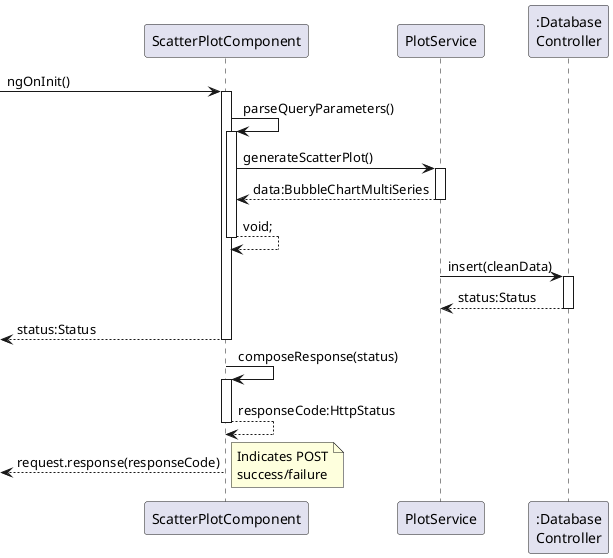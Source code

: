 @startuml frontend_plot_selection

participant "ScatterPlotComponent" as spc
participant "PlotService" as dp
participant ":Database\nController" as db

[-> spc ++: ngOnInit()
spc -> spc ++: parseQueryParameters()

spc -> dp ++: generateScatterPlot()
return data:BubbleChartMultiSeries

return void;


dp -> db ++: insert(cleanData)
return status:Status

return status:Status

spc -> spc ++: composeResponse(status)
return responseCode:HttpStatus

[<-- spc --: request.response(responseCode)
note left: Indicates POST\nsuccess/failure


@enduml
